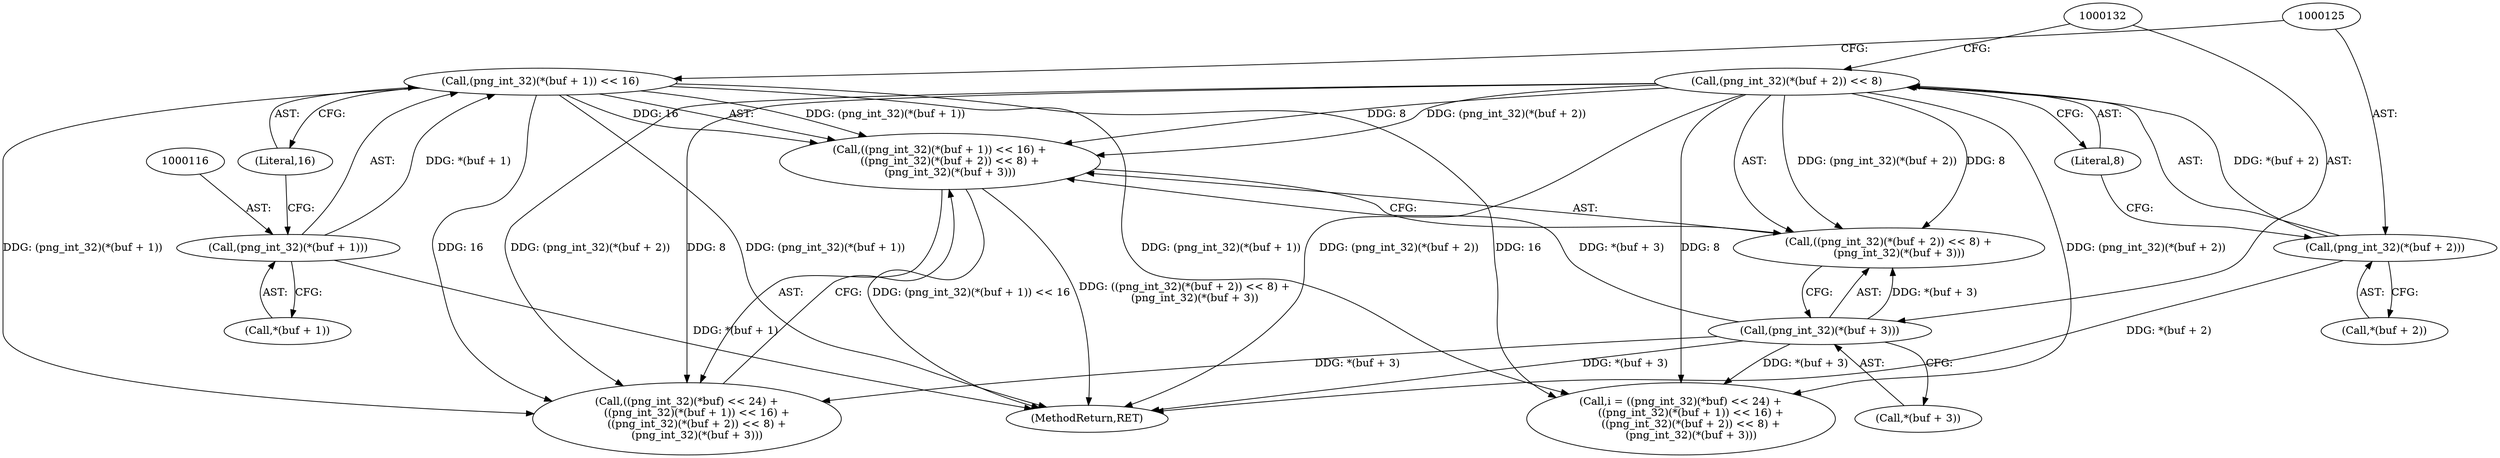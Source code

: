 digraph "1_Chrome_7f3d85b096f66870a15b37c2f40b219b2e292693_11@del" {
"1000113" [label="(Call,((png_int_32)(*(buf + 1)) << 16) +\n      ((png_int_32)(*(buf + 2)) << 8) +\n      (png_int_32)(*(buf + 3)))"];
"1000114" [label="(Call,(png_int_32)(*(buf + 1)) << 16)"];
"1000115" [label="(Call,(png_int_32)(*(buf + 1)))"];
"1000123" [label="(Call,(png_int_32)(*(buf + 2)) << 8)"];
"1000124" [label="(Call,(png_int_32)(*(buf + 2)))"];
"1000131" [label="(Call,(png_int_32)(*(buf + 3)))"];
"1000131" [label="(Call,(png_int_32)(*(buf + 3)))"];
"1000115" [label="(Call,(png_int_32)(*(buf + 1)))"];
"1000117" [label="(Call,*(buf + 1))"];
"1000106" [label="(Call,((png_int_32)(*buf) << 24) +\n      ((png_int_32)(*(buf + 1)) << 16) +\n      ((png_int_32)(*(buf + 2)) << 8) +\n      (png_int_32)(*(buf + 3)))"];
"1000114" [label="(Call,(png_int_32)(*(buf + 1)) << 16)"];
"1000126" [label="(Call,*(buf + 2))"];
"1000123" [label="(Call,(png_int_32)(*(buf + 2)) << 8)"];
"1000104" [label="(Call,i = ((png_int_32)(*buf) << 24) +\n      ((png_int_32)(*(buf + 1)) << 16) +\n      ((png_int_32)(*(buf + 2)) << 8) +\n      (png_int_32)(*(buf + 3)))"];
"1000122" [label="(Call,((png_int_32)(*(buf + 2)) << 8) +\n      (png_int_32)(*(buf + 3)))"];
"1000113" [label="(Call,((png_int_32)(*(buf + 1)) << 16) +\n      ((png_int_32)(*(buf + 2)) << 8) +\n      (png_int_32)(*(buf + 3)))"];
"1000121" [label="(Literal,16)"];
"1000133" [label="(Call,*(buf + 3))"];
"1000130" [label="(Literal,8)"];
"1000139" [label="(MethodReturn,RET)"];
"1000124" [label="(Call,(png_int_32)(*(buf + 2)))"];
"1000113" -> "1000106"  [label="AST: "];
"1000113" -> "1000122"  [label="CFG: "];
"1000114" -> "1000113"  [label="AST: "];
"1000122" -> "1000113"  [label="AST: "];
"1000106" -> "1000113"  [label="CFG: "];
"1000113" -> "1000139"  [label="DDG: (png_int_32)(*(buf + 1)) << 16"];
"1000113" -> "1000139"  [label="DDG: ((png_int_32)(*(buf + 2)) << 8) +\n      (png_int_32)(*(buf + 3))"];
"1000114" -> "1000113"  [label="DDG: (png_int_32)(*(buf + 1))"];
"1000114" -> "1000113"  [label="DDG: 16"];
"1000123" -> "1000113"  [label="DDG: (png_int_32)(*(buf + 2))"];
"1000123" -> "1000113"  [label="DDG: 8"];
"1000131" -> "1000113"  [label="DDG: *(buf + 3)"];
"1000114" -> "1000121"  [label="CFG: "];
"1000115" -> "1000114"  [label="AST: "];
"1000121" -> "1000114"  [label="AST: "];
"1000125" -> "1000114"  [label="CFG: "];
"1000114" -> "1000139"  [label="DDG: (png_int_32)(*(buf + 1))"];
"1000114" -> "1000104"  [label="DDG: (png_int_32)(*(buf + 1))"];
"1000114" -> "1000104"  [label="DDG: 16"];
"1000114" -> "1000106"  [label="DDG: (png_int_32)(*(buf + 1))"];
"1000114" -> "1000106"  [label="DDG: 16"];
"1000115" -> "1000114"  [label="DDG: *(buf + 1)"];
"1000115" -> "1000117"  [label="CFG: "];
"1000116" -> "1000115"  [label="AST: "];
"1000117" -> "1000115"  [label="AST: "];
"1000121" -> "1000115"  [label="CFG: "];
"1000115" -> "1000139"  [label="DDG: *(buf + 1)"];
"1000123" -> "1000122"  [label="AST: "];
"1000123" -> "1000130"  [label="CFG: "];
"1000124" -> "1000123"  [label="AST: "];
"1000130" -> "1000123"  [label="AST: "];
"1000132" -> "1000123"  [label="CFG: "];
"1000123" -> "1000139"  [label="DDG: (png_int_32)(*(buf + 2))"];
"1000123" -> "1000104"  [label="DDG: (png_int_32)(*(buf + 2))"];
"1000123" -> "1000104"  [label="DDG: 8"];
"1000123" -> "1000106"  [label="DDG: (png_int_32)(*(buf + 2))"];
"1000123" -> "1000106"  [label="DDG: 8"];
"1000123" -> "1000122"  [label="DDG: (png_int_32)(*(buf + 2))"];
"1000123" -> "1000122"  [label="DDG: 8"];
"1000124" -> "1000123"  [label="DDG: *(buf + 2)"];
"1000124" -> "1000126"  [label="CFG: "];
"1000125" -> "1000124"  [label="AST: "];
"1000126" -> "1000124"  [label="AST: "];
"1000130" -> "1000124"  [label="CFG: "];
"1000124" -> "1000139"  [label="DDG: *(buf + 2)"];
"1000131" -> "1000122"  [label="AST: "];
"1000131" -> "1000133"  [label="CFG: "];
"1000132" -> "1000131"  [label="AST: "];
"1000133" -> "1000131"  [label="AST: "];
"1000122" -> "1000131"  [label="CFG: "];
"1000131" -> "1000139"  [label="DDG: *(buf + 3)"];
"1000131" -> "1000104"  [label="DDG: *(buf + 3)"];
"1000131" -> "1000106"  [label="DDG: *(buf + 3)"];
"1000131" -> "1000122"  [label="DDG: *(buf + 3)"];
}

